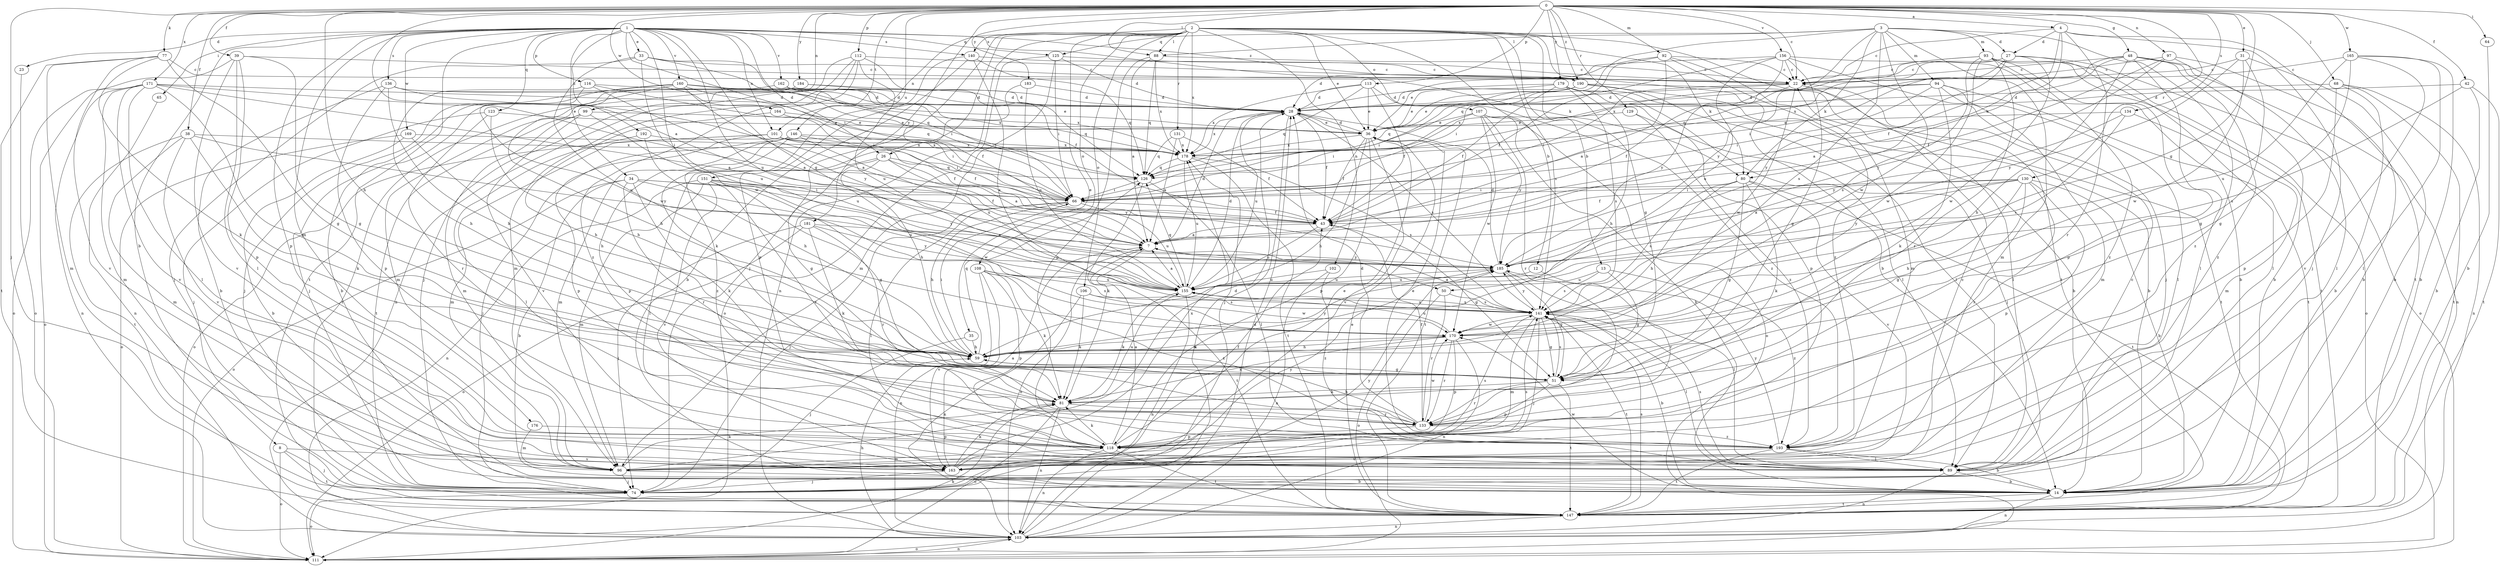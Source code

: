 strict digraph  {
0;
1;
2;
3;
4;
7;
8;
12;
13;
14;
22;
23;
26;
27;
28;
31;
33;
34;
35;
36;
38;
39;
42;
43;
48;
50;
51;
59;
64;
65;
66;
68;
74;
77;
80;
81;
88;
89;
92;
93;
94;
96;
97;
99;
101;
102;
103;
106;
107;
108;
111;
112;
113;
116;
118;
123;
125;
126;
129;
130;
131;
133;
134;
136;
140;
141;
146;
147;
151;
155;
156;
160;
162;
163;
164;
165;
169;
170;
171;
176;
178;
179;
181;
183;
184;
185;
190;
192;
193;
0 -> 4  [label=a];
0 -> 7  [label=a];
0 -> 22  [label=c];
0 -> 31  [label=e];
0 -> 38  [label=f];
0 -> 39  [label=f];
0 -> 42  [label=f];
0 -> 48  [label=g];
0 -> 50  [label=g];
0 -> 59  [label=h];
0 -> 64  [label=i];
0 -> 68  [label=j];
0 -> 74  [label=j];
0 -> 77  [label=k];
0 -> 88  [label=l];
0 -> 92  [label=m];
0 -> 97  [label=n];
0 -> 99  [label=n];
0 -> 112  [label=p];
0 -> 113  [label=p];
0 -> 129  [label=r];
0 -> 130  [label=r];
0 -> 134  [label=s];
0 -> 146  [label=t];
0 -> 151  [label=u];
0 -> 156  [label=v];
0 -> 164  [label=w];
0 -> 165  [label=w];
0 -> 171  [label=x];
0 -> 179  [label=y];
0 -> 181  [label=y];
0 -> 183  [label=y];
0 -> 184  [label=y];
0 -> 190  [label=z];
1 -> 8  [label=b];
1 -> 23  [label=d];
1 -> 26  [label=d];
1 -> 33  [label=e];
1 -> 34  [label=e];
1 -> 50  [label=g];
1 -> 65  [label=i];
1 -> 66  [label=i];
1 -> 80  [label=k];
1 -> 101  [label=n];
1 -> 116  [label=p];
1 -> 118  [label=p];
1 -> 123  [label=q];
1 -> 125  [label=q];
1 -> 136  [label=s];
1 -> 140  [label=s];
1 -> 147  [label=t];
1 -> 155  [label=u];
1 -> 160  [label=v];
1 -> 162  [label=v];
1 -> 169  [label=w];
1 -> 170  [label=w];
1 -> 176  [label=x];
1 -> 190  [label=z];
1 -> 192  [label=z];
2 -> 12  [label=b];
2 -> 13  [label=b];
2 -> 14  [label=b];
2 -> 26  [label=d];
2 -> 35  [label=e];
2 -> 36  [label=e];
2 -> 51  [label=g];
2 -> 74  [label=j];
2 -> 80  [label=k];
2 -> 88  [label=l];
2 -> 101  [label=n];
2 -> 102  [label=n];
2 -> 103  [label=n];
2 -> 106  [label=o];
2 -> 107  [label=o];
2 -> 108  [label=o];
2 -> 131  [label=r];
2 -> 140  [label=s];
2 -> 141  [label=s];
2 -> 147  [label=t];
2 -> 178  [label=x];
3 -> 27  [label=d];
3 -> 80  [label=k];
3 -> 88  [label=l];
3 -> 93  [label=m];
3 -> 94  [label=m];
3 -> 96  [label=m];
3 -> 125  [label=q];
3 -> 126  [label=q];
3 -> 141  [label=s];
3 -> 170  [label=w];
3 -> 185  [label=y];
3 -> 193  [label=z];
4 -> 22  [label=c];
4 -> 27  [label=d];
4 -> 43  [label=f];
4 -> 74  [label=j];
4 -> 80  [label=k];
4 -> 133  [label=r];
4 -> 147  [label=t];
7 -> 28  [label=d];
7 -> 103  [label=n];
7 -> 147  [label=t];
7 -> 185  [label=y];
8 -> 74  [label=j];
8 -> 111  [label=o];
8 -> 147  [label=t];
8 -> 163  [label=v];
12 -> 133  [label=r];
12 -> 155  [label=u];
13 -> 51  [label=g];
13 -> 141  [label=s];
13 -> 155  [label=u];
13 -> 193  [label=z];
14 -> 103  [label=n];
14 -> 147  [label=t];
14 -> 170  [label=w];
22 -> 28  [label=d];
22 -> 43  [label=f];
22 -> 66  [label=i];
22 -> 89  [label=l];
22 -> 170  [label=w];
23 -> 111  [label=o];
26 -> 7  [label=a];
26 -> 51  [label=g];
26 -> 59  [label=h];
26 -> 89  [label=l];
26 -> 126  [label=q];
26 -> 185  [label=y];
27 -> 22  [label=c];
27 -> 66  [label=i];
27 -> 89  [label=l];
27 -> 111  [label=o];
27 -> 126  [label=q];
27 -> 170  [label=w];
27 -> 185  [label=y];
28 -> 36  [label=e];
28 -> 43  [label=f];
28 -> 74  [label=j];
28 -> 141  [label=s];
28 -> 155  [label=u];
28 -> 178  [label=x];
31 -> 14  [label=b];
31 -> 22  [label=c];
31 -> 51  [label=g];
31 -> 170  [label=w];
31 -> 185  [label=y];
33 -> 22  [label=c];
33 -> 66  [label=i];
33 -> 74  [label=j];
33 -> 126  [label=q];
33 -> 155  [label=u];
33 -> 170  [label=w];
34 -> 14  [label=b];
34 -> 66  [label=i];
34 -> 81  [label=k];
34 -> 111  [label=o];
34 -> 133  [label=r];
34 -> 155  [label=u];
34 -> 185  [label=y];
35 -> 59  [label=h];
35 -> 74  [label=j];
36 -> 28  [label=d];
36 -> 43  [label=f];
36 -> 59  [label=h];
36 -> 118  [label=p];
36 -> 147  [label=t];
36 -> 163  [label=v];
36 -> 178  [label=x];
38 -> 81  [label=k];
38 -> 96  [label=m];
38 -> 147  [label=t];
38 -> 163  [label=v];
38 -> 178  [label=x];
38 -> 185  [label=y];
39 -> 22  [label=c];
39 -> 51  [label=g];
39 -> 89  [label=l];
39 -> 111  [label=o];
39 -> 118  [label=p];
39 -> 163  [label=v];
42 -> 14  [label=b];
42 -> 28  [label=d];
42 -> 141  [label=s];
42 -> 147  [label=t];
43 -> 7  [label=a];
43 -> 51  [label=g];
43 -> 155  [label=u];
48 -> 7  [label=a];
48 -> 14  [label=b];
48 -> 22  [label=c];
48 -> 59  [label=h];
48 -> 103  [label=n];
48 -> 118  [label=p];
48 -> 178  [label=x];
48 -> 193  [label=z];
50 -> 111  [label=o];
50 -> 133  [label=r];
50 -> 141  [label=s];
51 -> 81  [label=k];
51 -> 118  [label=p];
51 -> 133  [label=r];
51 -> 141  [label=s];
51 -> 147  [label=t];
59 -> 51  [label=g];
59 -> 66  [label=i];
59 -> 126  [label=q];
59 -> 170  [label=w];
59 -> 185  [label=y];
64 -> 14  [label=b];
65 -> 103  [label=n];
66 -> 43  [label=f];
66 -> 59  [label=h];
66 -> 74  [label=j];
66 -> 89  [label=l];
66 -> 155  [label=u];
68 -> 14  [label=b];
68 -> 28  [label=d];
68 -> 103  [label=n];
68 -> 118  [label=p];
68 -> 147  [label=t];
74 -> 111  [label=o];
74 -> 185  [label=y];
77 -> 22  [label=c];
77 -> 51  [label=g];
77 -> 81  [label=k];
77 -> 96  [label=m];
77 -> 147  [label=t];
77 -> 163  [label=v];
80 -> 51  [label=g];
80 -> 59  [label=h];
80 -> 66  [label=i];
80 -> 81  [label=k];
80 -> 141  [label=s];
80 -> 147  [label=t];
80 -> 163  [label=v];
81 -> 103  [label=n];
81 -> 111  [label=o];
81 -> 133  [label=r];
81 -> 155  [label=u];
88 -> 7  [label=a];
88 -> 22  [label=c];
88 -> 118  [label=p];
88 -> 126  [label=q];
88 -> 178  [label=x];
89 -> 14  [label=b];
89 -> 22  [label=c];
89 -> 103  [label=n];
89 -> 141  [label=s];
92 -> 7  [label=a];
92 -> 22  [label=c];
92 -> 36  [label=e];
92 -> 43  [label=f];
92 -> 96  [label=m];
92 -> 193  [label=z];
93 -> 22  [label=c];
93 -> 89  [label=l];
93 -> 111  [label=o];
93 -> 133  [label=r];
93 -> 141  [label=s];
93 -> 147  [label=t];
93 -> 170  [label=w];
93 -> 178  [label=x];
93 -> 193  [label=z];
94 -> 28  [label=d];
94 -> 66  [label=i];
94 -> 81  [label=k];
94 -> 89  [label=l];
94 -> 96  [label=m];
94 -> 147  [label=t];
94 -> 178  [label=x];
96 -> 14  [label=b];
96 -> 28  [label=d];
96 -> 74  [label=j];
96 -> 81  [label=k];
97 -> 14  [label=b];
97 -> 22  [label=c];
97 -> 43  [label=f];
97 -> 89  [label=l];
97 -> 185  [label=y];
99 -> 36  [label=e];
99 -> 96  [label=m];
99 -> 147  [label=t];
99 -> 155  [label=u];
99 -> 163  [label=v];
101 -> 43  [label=f];
101 -> 66  [label=i];
101 -> 96  [label=m];
101 -> 111  [label=o];
101 -> 118  [label=p];
101 -> 178  [label=x];
102 -> 103  [label=n];
102 -> 155  [label=u];
102 -> 193  [label=z];
103 -> 28  [label=d];
103 -> 59  [label=h];
103 -> 111  [label=o];
103 -> 178  [label=x];
106 -> 81  [label=k];
106 -> 103  [label=n];
106 -> 141  [label=s];
106 -> 170  [label=w];
107 -> 14  [label=b];
107 -> 36  [label=e];
107 -> 66  [label=i];
107 -> 111  [label=o];
107 -> 133  [label=r];
107 -> 170  [label=w];
107 -> 185  [label=y];
108 -> 81  [label=k];
108 -> 103  [label=n];
108 -> 118  [label=p];
108 -> 141  [label=s];
108 -> 155  [label=u];
108 -> 163  [label=v];
108 -> 193  [label=z];
111 -> 81  [label=k];
111 -> 103  [label=n];
112 -> 22  [label=c];
112 -> 43  [label=f];
112 -> 74  [label=j];
112 -> 96  [label=m];
112 -> 103  [label=n];
112 -> 155  [label=u];
112 -> 193  [label=z];
113 -> 28  [label=d];
113 -> 36  [label=e];
113 -> 43  [label=f];
113 -> 126  [label=q];
113 -> 178  [label=x];
113 -> 193  [label=z];
116 -> 7  [label=a];
116 -> 28  [label=d];
116 -> 59  [label=h];
116 -> 66  [label=i];
116 -> 155  [label=u];
118 -> 7  [label=a];
118 -> 36  [label=e];
118 -> 81  [label=k];
118 -> 96  [label=m];
118 -> 103  [label=n];
118 -> 141  [label=s];
118 -> 147  [label=t];
123 -> 36  [label=e];
123 -> 59  [label=h];
123 -> 74  [label=j];
123 -> 133  [label=r];
125 -> 22  [label=c];
125 -> 28  [label=d];
125 -> 66  [label=i];
125 -> 96  [label=m];
125 -> 111  [label=o];
126 -> 66  [label=i];
126 -> 81  [label=k];
126 -> 89  [label=l];
129 -> 36  [label=e];
129 -> 74  [label=j];
129 -> 193  [label=z];
130 -> 7  [label=a];
130 -> 14  [label=b];
130 -> 43  [label=f];
130 -> 51  [label=g];
130 -> 59  [label=h];
130 -> 66  [label=i];
130 -> 118  [label=p];
130 -> 133  [label=r];
130 -> 185  [label=y];
131 -> 7  [label=a];
131 -> 43  [label=f];
131 -> 126  [label=q];
131 -> 178  [label=x];
133 -> 28  [label=d];
133 -> 43  [label=f];
133 -> 59  [label=h];
133 -> 118  [label=p];
133 -> 170  [label=w];
133 -> 193  [label=z];
134 -> 36  [label=e];
134 -> 96  [label=m];
134 -> 141  [label=s];
134 -> 185  [label=y];
136 -> 7  [label=a];
136 -> 14  [label=b];
136 -> 28  [label=d];
136 -> 36  [label=e];
136 -> 59  [label=h];
136 -> 118  [label=p];
140 -> 14  [label=b];
140 -> 22  [label=c];
140 -> 118  [label=p];
140 -> 126  [label=q];
140 -> 141  [label=s];
141 -> 7  [label=a];
141 -> 14  [label=b];
141 -> 51  [label=g];
141 -> 74  [label=j];
141 -> 89  [label=l];
141 -> 96  [label=m];
141 -> 147  [label=t];
141 -> 155  [label=u];
141 -> 170  [label=w];
141 -> 185  [label=y];
146 -> 43  [label=f];
146 -> 74  [label=j];
146 -> 96  [label=m];
146 -> 118  [label=p];
146 -> 155  [label=u];
146 -> 178  [label=x];
146 -> 193  [label=z];
147 -> 36  [label=e];
147 -> 103  [label=n];
147 -> 141  [label=s];
151 -> 43  [label=f];
151 -> 51  [label=g];
151 -> 66  [label=i];
151 -> 96  [label=m];
151 -> 103  [label=n];
151 -> 133  [label=r];
151 -> 163  [label=v];
151 -> 170  [label=w];
155 -> 7  [label=a];
155 -> 28  [label=d];
155 -> 81  [label=k];
155 -> 103  [label=n];
155 -> 126  [label=q];
155 -> 141  [label=s];
156 -> 14  [label=b];
156 -> 22  [label=c];
156 -> 28  [label=d];
156 -> 51  [label=g];
156 -> 66  [label=i];
156 -> 74  [label=j];
156 -> 155  [label=u];
156 -> 185  [label=y];
160 -> 14  [label=b];
160 -> 28  [label=d];
160 -> 59  [label=h];
160 -> 74  [label=j];
160 -> 126  [label=q];
160 -> 178  [label=x];
160 -> 185  [label=y];
162 -> 28  [label=d];
162 -> 43  [label=f];
162 -> 66  [label=i];
162 -> 74  [label=j];
162 -> 178  [label=x];
163 -> 7  [label=a];
163 -> 22  [label=c];
163 -> 43  [label=f];
163 -> 74  [label=j];
163 -> 81  [label=k];
163 -> 141  [label=s];
163 -> 178  [label=x];
163 -> 185  [label=y];
164 -> 36  [label=e];
164 -> 59  [label=h];
164 -> 66  [label=i];
165 -> 14  [label=b];
165 -> 22  [label=c];
165 -> 51  [label=g];
165 -> 89  [label=l];
165 -> 155  [label=u];
165 -> 163  [label=v];
169 -> 14  [label=b];
169 -> 59  [label=h];
169 -> 111  [label=o];
169 -> 178  [label=x];
170 -> 59  [label=h];
170 -> 81  [label=k];
170 -> 103  [label=n];
170 -> 118  [label=p];
170 -> 133  [label=r];
170 -> 155  [label=u];
171 -> 7  [label=a];
171 -> 28  [label=d];
171 -> 51  [label=g];
171 -> 66  [label=i];
171 -> 89  [label=l];
171 -> 96  [label=m];
171 -> 103  [label=n];
171 -> 111  [label=o];
171 -> 163  [label=v];
176 -> 96  [label=m];
176 -> 118  [label=p];
178 -> 126  [label=q];
178 -> 141  [label=s];
178 -> 147  [label=t];
178 -> 155  [label=u];
179 -> 14  [label=b];
179 -> 28  [label=d];
179 -> 36  [label=e];
179 -> 43  [label=f];
179 -> 59  [label=h];
179 -> 89  [label=l];
179 -> 118  [label=p];
179 -> 141  [label=s];
181 -> 7  [label=a];
181 -> 74  [label=j];
181 -> 81  [label=k];
181 -> 111  [label=o];
181 -> 133  [label=r];
181 -> 185  [label=y];
183 -> 28  [label=d];
183 -> 81  [label=k];
183 -> 155  [label=u];
184 -> 28  [label=d];
184 -> 96  [label=m];
184 -> 126  [label=q];
184 -> 147  [label=t];
185 -> 28  [label=d];
185 -> 51  [label=g];
185 -> 89  [label=l];
185 -> 155  [label=u];
190 -> 14  [label=b];
190 -> 28  [label=d];
190 -> 36  [label=e];
190 -> 66  [label=i];
190 -> 89  [label=l];
190 -> 126  [label=q];
190 -> 147  [label=t];
192 -> 59  [label=h];
192 -> 89  [label=l];
192 -> 178  [label=x];
193 -> 14  [label=b];
193 -> 36  [label=e];
193 -> 89  [label=l];
193 -> 147  [label=t];
193 -> 163  [label=v];
193 -> 185  [label=y];
}
